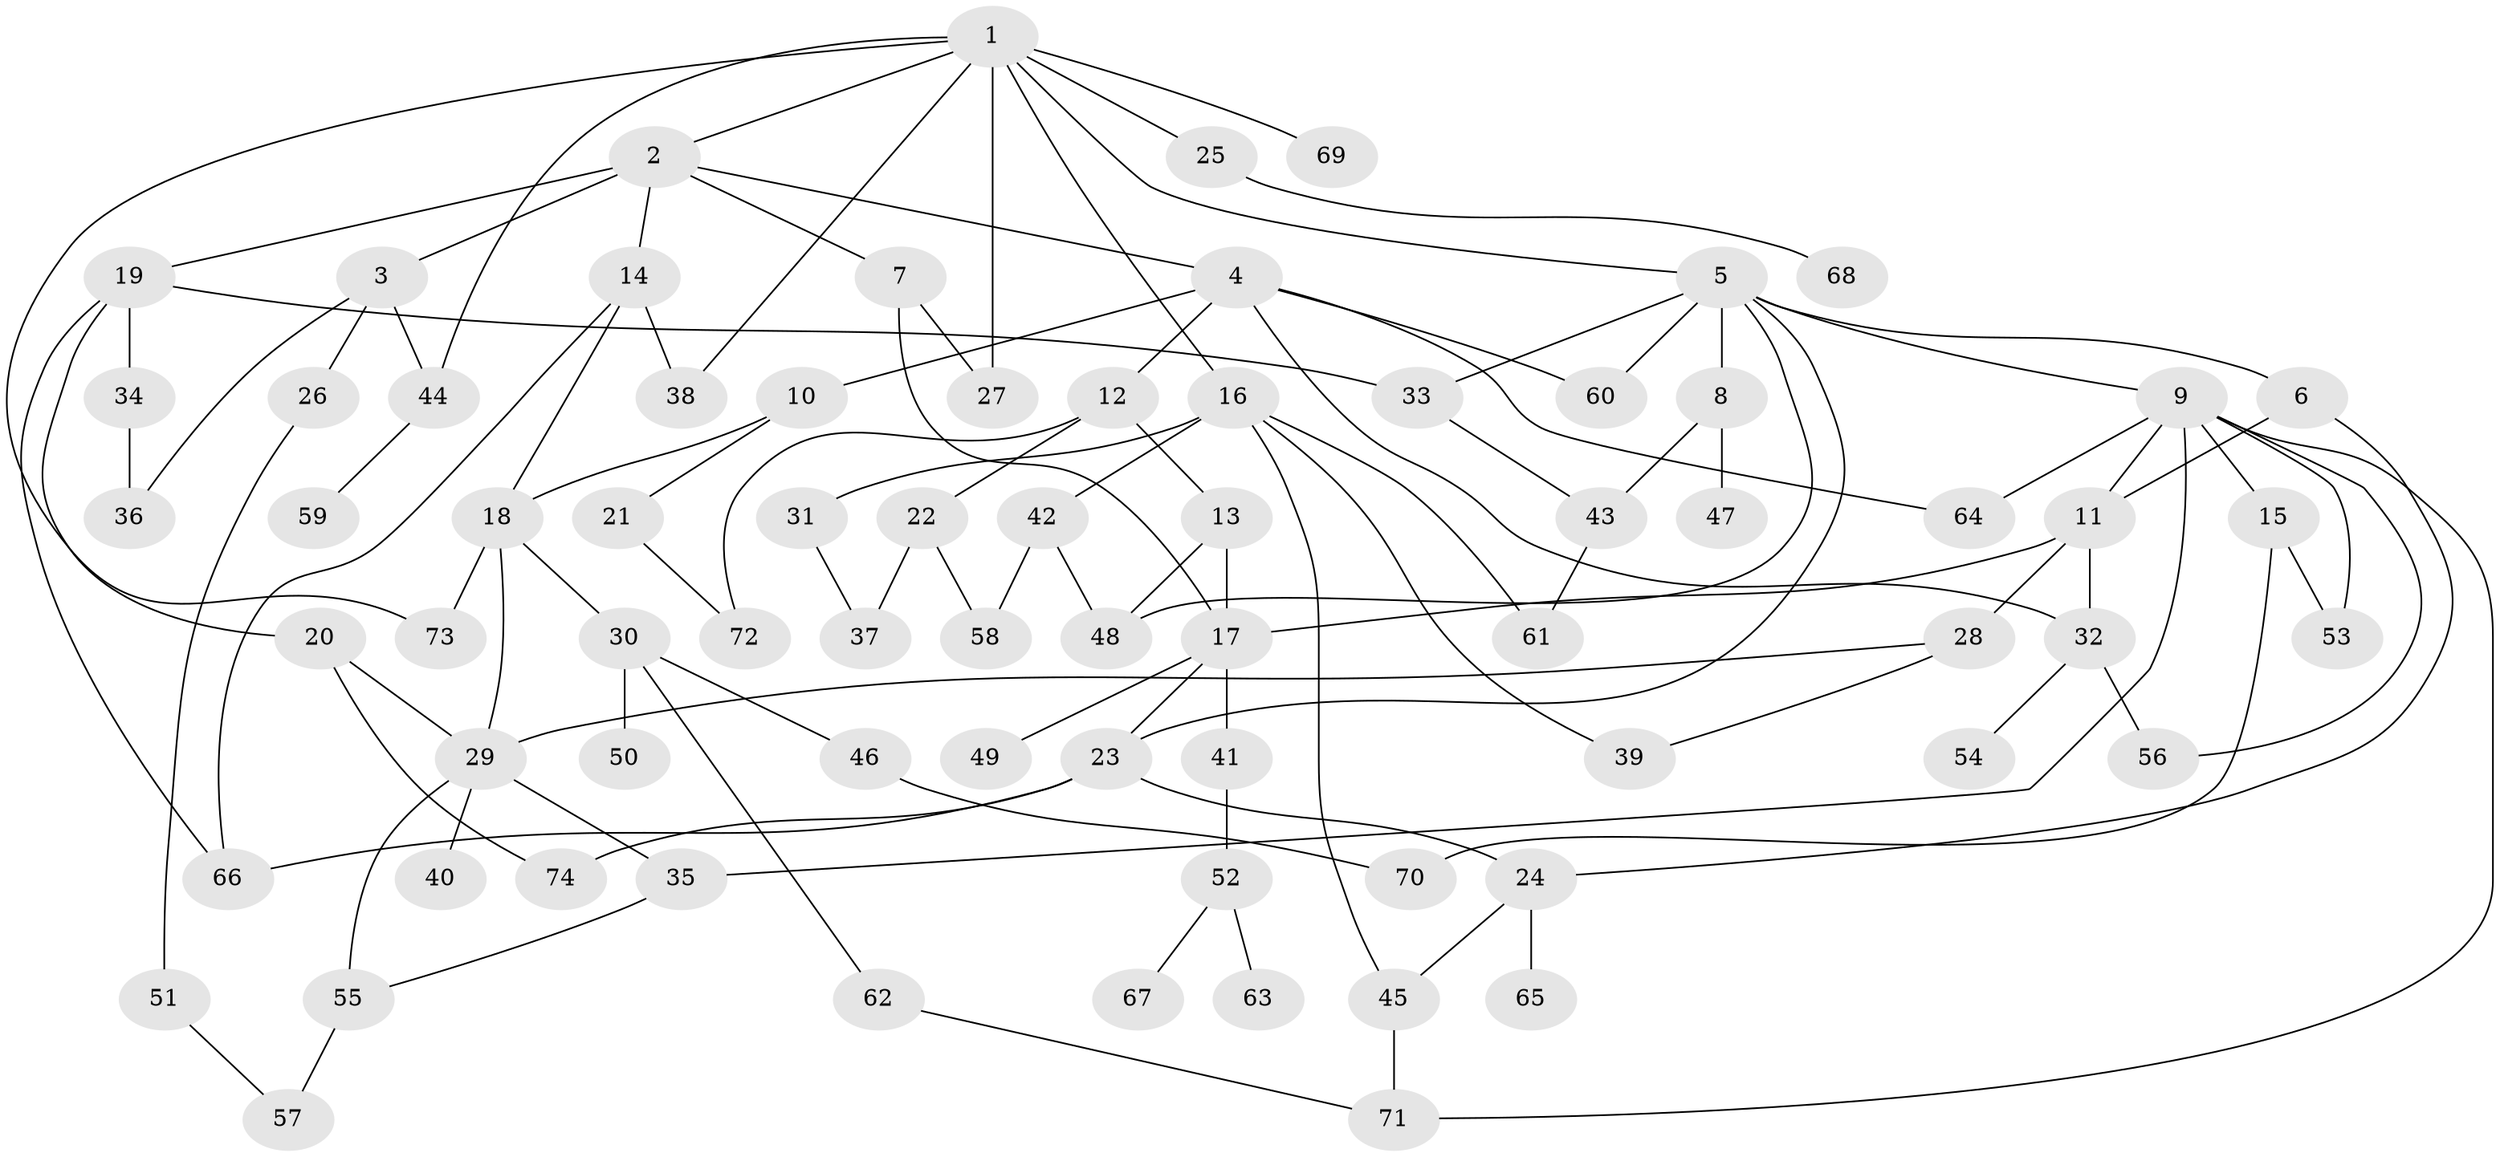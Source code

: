 // coarse degree distribution, {6: 0.1111111111111111, 3: 0.17777777777777778, 9: 0.022222222222222223, 5: 0.1111111111111111, 4: 0.1111111111111111, 1: 0.17777777777777778, 2: 0.2222222222222222, 7: 0.044444444444444446, 8: 0.022222222222222223}
// Generated by graph-tools (version 1.1) at 2025/36/03/04/25 23:36:14]
// undirected, 74 vertices, 110 edges
graph export_dot {
  node [color=gray90,style=filled];
  1;
  2;
  3;
  4;
  5;
  6;
  7;
  8;
  9;
  10;
  11;
  12;
  13;
  14;
  15;
  16;
  17;
  18;
  19;
  20;
  21;
  22;
  23;
  24;
  25;
  26;
  27;
  28;
  29;
  30;
  31;
  32;
  33;
  34;
  35;
  36;
  37;
  38;
  39;
  40;
  41;
  42;
  43;
  44;
  45;
  46;
  47;
  48;
  49;
  50;
  51;
  52;
  53;
  54;
  55;
  56;
  57;
  58;
  59;
  60;
  61;
  62;
  63;
  64;
  65;
  66;
  67;
  68;
  69;
  70;
  71;
  72;
  73;
  74;
  1 -- 2;
  1 -- 5;
  1 -- 16;
  1 -- 25;
  1 -- 38;
  1 -- 69;
  1 -- 27;
  1 -- 73;
  1 -- 44;
  2 -- 3;
  2 -- 4;
  2 -- 7;
  2 -- 14;
  2 -- 19;
  3 -- 26;
  3 -- 36;
  3 -- 44;
  4 -- 10;
  4 -- 12;
  4 -- 32;
  4 -- 60;
  4 -- 64;
  5 -- 6;
  5 -- 8;
  5 -- 9;
  5 -- 23;
  5 -- 33;
  5 -- 60;
  5 -- 48;
  6 -- 11;
  6 -- 24;
  7 -- 17;
  7 -- 27;
  8 -- 47;
  8 -- 43;
  9 -- 15;
  9 -- 56;
  9 -- 64;
  9 -- 71;
  9 -- 35;
  9 -- 53;
  9 -- 11;
  10 -- 18;
  10 -- 21;
  11 -- 28;
  11 -- 17;
  11 -- 32;
  12 -- 13;
  12 -- 22;
  12 -- 72;
  13 -- 17;
  13 -- 48;
  14 -- 66;
  14 -- 18;
  14 -- 38;
  15 -- 53;
  15 -- 70;
  16 -- 31;
  16 -- 42;
  16 -- 61;
  16 -- 45;
  16 -- 39;
  17 -- 41;
  17 -- 49;
  17 -- 23;
  18 -- 30;
  18 -- 73;
  18 -- 29;
  19 -- 20;
  19 -- 34;
  19 -- 33;
  19 -- 66;
  20 -- 74;
  20 -- 29;
  21 -- 72;
  22 -- 58;
  22 -- 37;
  23 -- 24;
  23 -- 66;
  23 -- 74;
  24 -- 45;
  24 -- 65;
  25 -- 68;
  26 -- 51;
  28 -- 29;
  28 -- 39;
  29 -- 35;
  29 -- 40;
  29 -- 55;
  30 -- 46;
  30 -- 50;
  30 -- 62;
  31 -- 37;
  32 -- 54;
  32 -- 56;
  33 -- 43;
  34 -- 36;
  35 -- 55;
  41 -- 52;
  42 -- 48;
  42 -- 58;
  43 -- 61;
  44 -- 59;
  45 -- 71;
  46 -- 70;
  51 -- 57;
  52 -- 63;
  52 -- 67;
  55 -- 57;
  62 -- 71;
}
